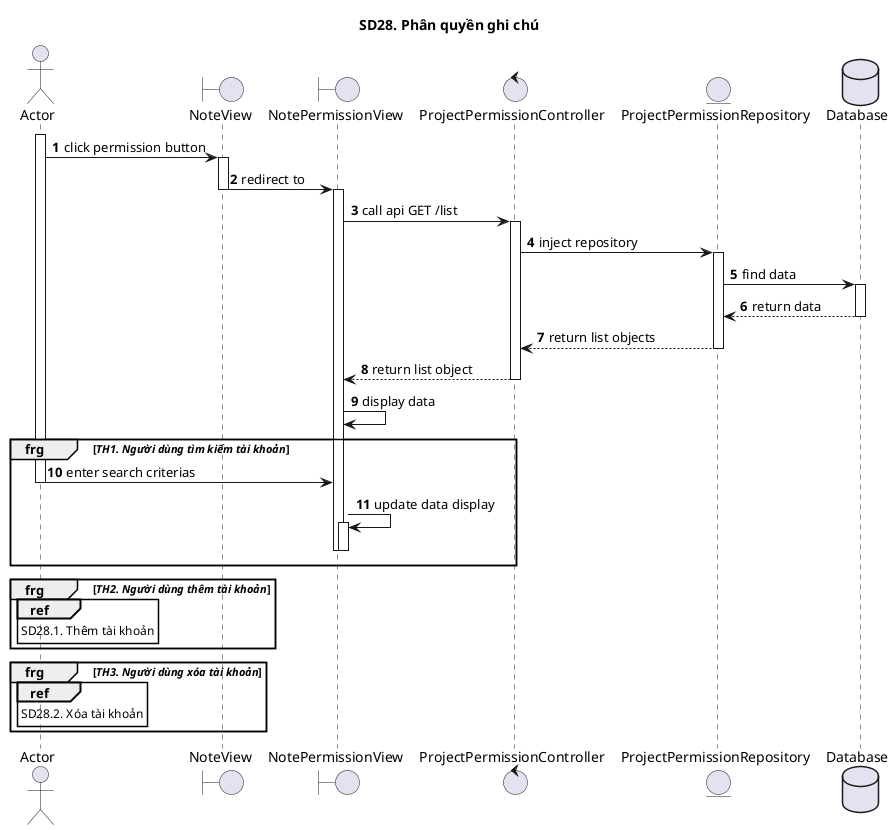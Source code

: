 @startuml SQ
autonumber
title SD28. Phân quyền ghi chú
actor "Actor" as actor
boundary "NoteView" as view
boundary "NotePermissionView" as permission
control "ProjectPermissionController" as controller
entity "ProjectPermissionRepository" as model
database "Database" as database
activate actor
actor -> view: click permission button
activate view
view -> permission: redirect to
deactivate view
activate permission
permission -> controller: call api GET /list
activate controller
controller -> model: inject repository
activate model
model -> database: find data
activate database
database --> model: return data
deactivate database
model --> controller: return list objects
deactivate model
controller --> permission: return list object
deactivate controller
permission -> permission: display data
group frg [//TH1. Người dùng tìm kiếm tài khoản//]
actor -> permission : enter search criterias
deactivate actor
permission -> permission: update data display
activate permission
deactivate permission
deactivate permission
end
group frg [//TH2. Người dùng thêm tài khoản//]
ref over actor
SD28.1. Thêm tài khoản
end ref
end
group frg [//TH3. Người dùng xóa tài khoản//]
ref over actor
SD28.2. Xóa tài khoản
end ref
end
@enduml